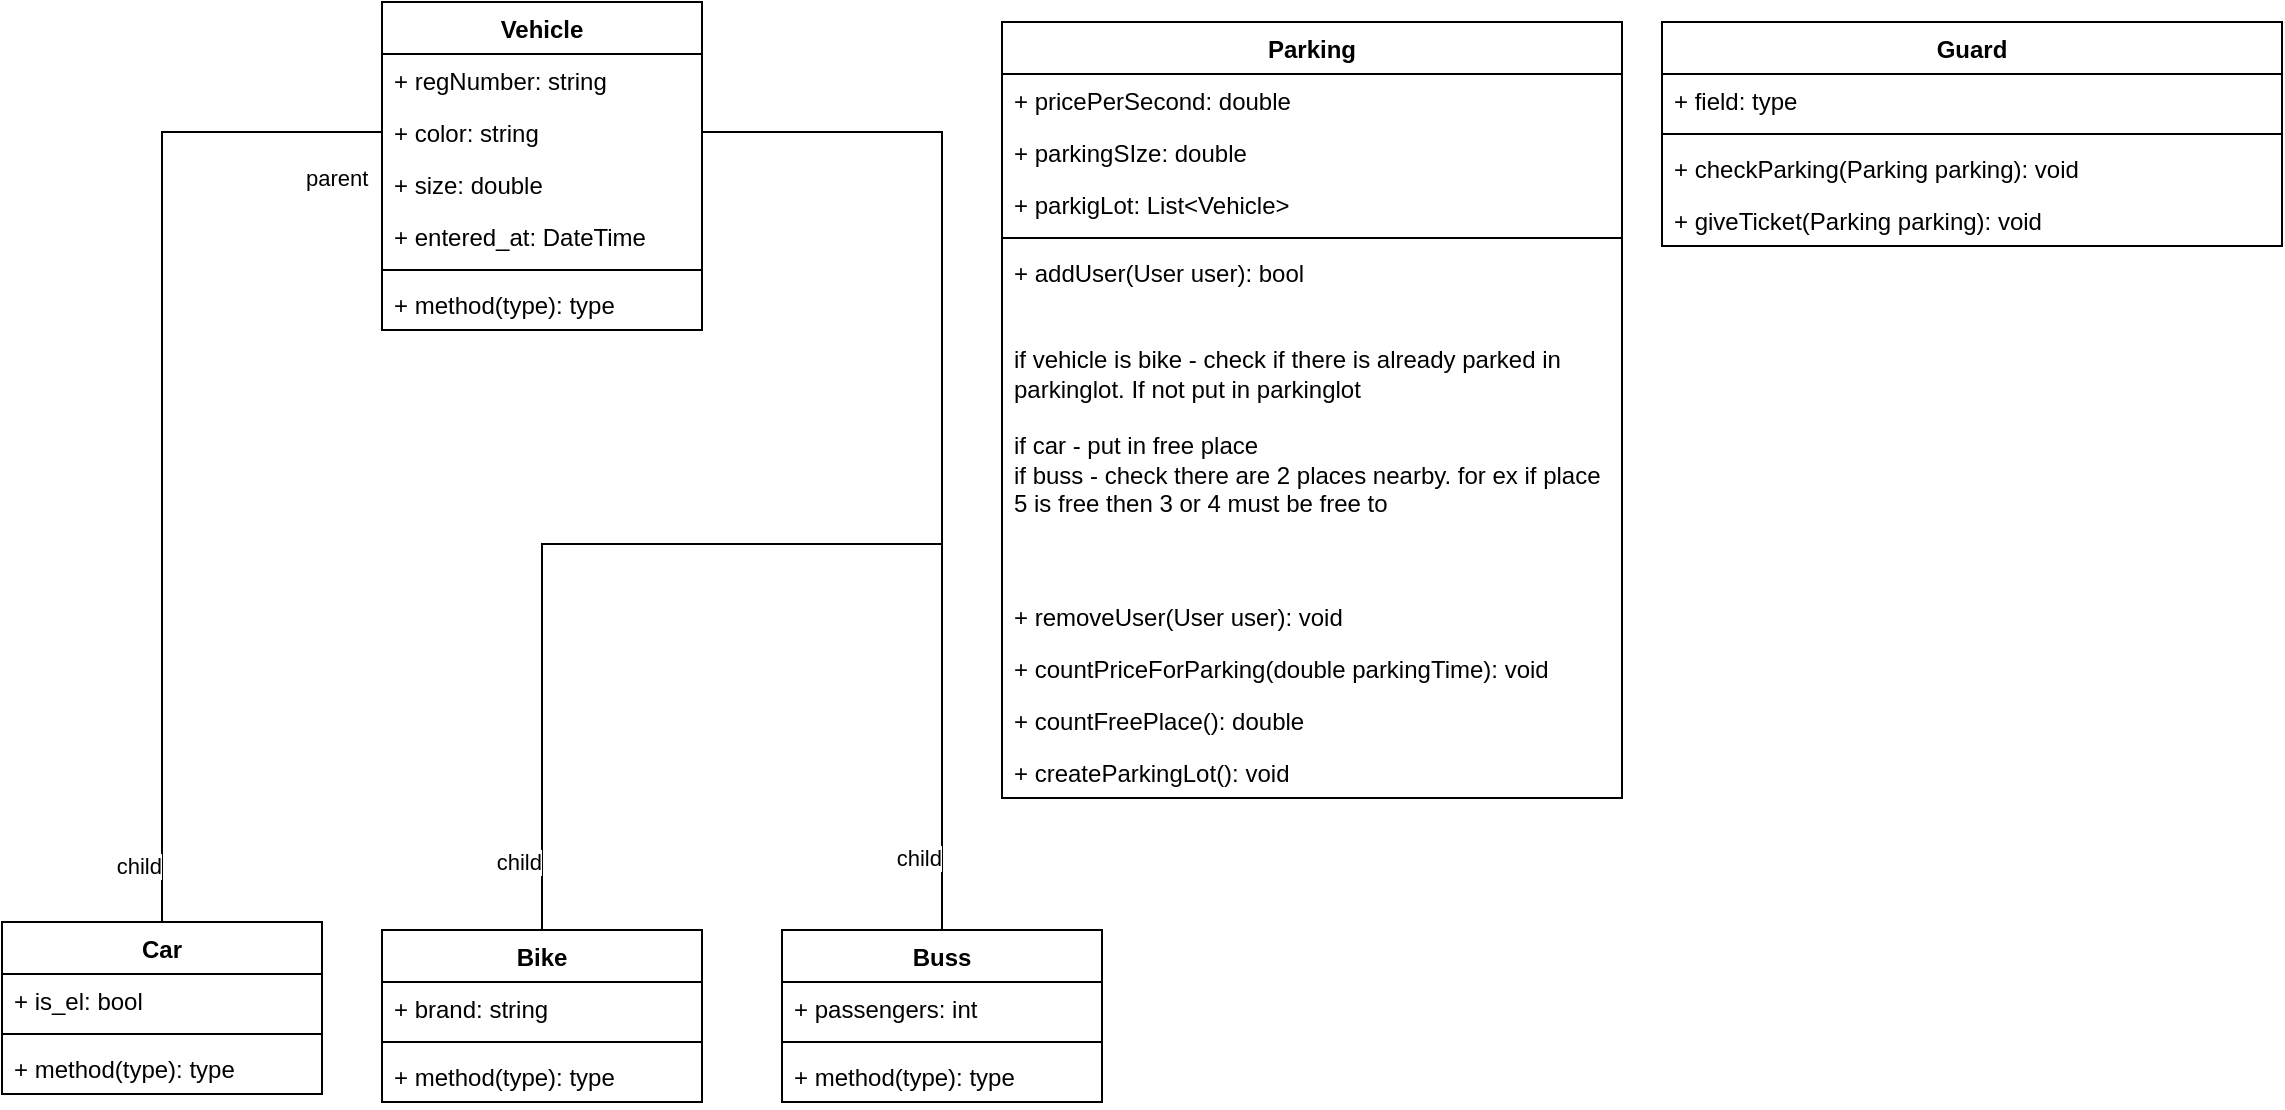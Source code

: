 <mxfile version="24.8.3">
  <diagram name="Page-1" id="d8_uXIcVJEX4v-GWLGfb">
    <mxGraphModel dx="1358" dy="744" grid="1" gridSize="10" guides="1" tooltips="1" connect="1" arrows="1" fold="1" page="1" pageScale="1" pageWidth="850" pageHeight="1100" math="0" shadow="0">
      <root>
        <mxCell id="0" />
        <mxCell id="1" parent="0" />
        <mxCell id="TH2mGcFkLHiQyE80FXd0-1" value="Parking" style="swimlane;fontStyle=1;align=center;verticalAlign=top;childLayout=stackLayout;horizontal=1;startSize=26;horizontalStack=0;resizeParent=1;resizeParentMax=0;resizeLast=0;collapsible=1;marginBottom=0;whiteSpace=wrap;html=1;" parent="1" vertex="1">
          <mxGeometry x="780" y="10" width="310" height="388" as="geometry" />
        </mxCell>
        <mxCell id="TH2mGcFkLHiQyE80FXd0-22" value="+ pricePerSecond: double" style="text;strokeColor=none;fillColor=none;align=left;verticalAlign=top;spacingLeft=4;spacingRight=4;overflow=hidden;rotatable=0;points=[[0,0.5],[1,0.5]];portConstraint=eastwest;whiteSpace=wrap;html=1;" parent="TH2mGcFkLHiQyE80FXd0-1" vertex="1">
          <mxGeometry y="26" width="310" height="26" as="geometry" />
        </mxCell>
        <mxCell id="TH2mGcFkLHiQyE80FXd0-24" value="+ parkingSIze: double" style="text;strokeColor=none;fillColor=none;align=left;verticalAlign=top;spacingLeft=4;spacingRight=4;overflow=hidden;rotatable=0;points=[[0,0.5],[1,0.5]];portConstraint=eastwest;whiteSpace=wrap;html=1;" parent="TH2mGcFkLHiQyE80FXd0-1" vertex="1">
          <mxGeometry y="52" width="310" height="26" as="geometry" />
        </mxCell>
        <mxCell id="TH2mGcFkLHiQyE80FXd0-2" value="+ parkigLot: List&amp;lt;Vehicle&amp;gt;" style="text;strokeColor=none;fillColor=none;align=left;verticalAlign=top;spacingLeft=4;spacingRight=4;overflow=hidden;rotatable=0;points=[[0,0.5],[1,0.5]];portConstraint=eastwest;whiteSpace=wrap;html=1;" parent="TH2mGcFkLHiQyE80FXd0-1" vertex="1">
          <mxGeometry y="78" width="310" height="26" as="geometry" />
        </mxCell>
        <mxCell id="TH2mGcFkLHiQyE80FXd0-3" value="" style="line;strokeWidth=1;fillColor=none;align=left;verticalAlign=middle;spacingTop=-1;spacingLeft=3;spacingRight=3;rotatable=0;labelPosition=right;points=[];portConstraint=eastwest;strokeColor=inherit;" parent="TH2mGcFkLHiQyE80FXd0-1" vertex="1">
          <mxGeometry y="104" width="310" height="8" as="geometry" />
        </mxCell>
        <mxCell id="TH2mGcFkLHiQyE80FXd0-25" value="+ addUser(User user): bool&lt;div&gt;&lt;span style=&quot;white-space: pre;&quot;&gt;&#x9;&lt;/span&gt;&lt;br&gt;&lt;/div&gt;&lt;div&gt;&lt;br&gt;&lt;/div&gt;&lt;div&gt;if vehicle is bike - check if there is already parked in parkinglot. If not put in parkinglot&lt;br&gt;&lt;br&gt;if car - put in free place&lt;/div&gt;&lt;div&gt;if buss - check there are 2 places nearby. for ex if place 5 is free then 3 or 4 must be free to&lt;/div&gt;" style="text;strokeColor=none;fillColor=none;align=left;verticalAlign=top;spacingLeft=4;spacingRight=4;overflow=hidden;rotatable=0;points=[[0,0.5],[1,0.5]];portConstraint=eastwest;whiteSpace=wrap;html=1;" parent="TH2mGcFkLHiQyE80FXd0-1" vertex="1">
          <mxGeometry y="112" width="310" height="172" as="geometry" />
        </mxCell>
        <mxCell id="TH2mGcFkLHiQyE80FXd0-26" value="+ removeUser(User user): void&lt;span style=&quot;white-space: pre;&quot;&gt;&#x9;&lt;/span&gt;" style="text;strokeColor=none;fillColor=none;align=left;verticalAlign=top;spacingLeft=4;spacingRight=4;overflow=hidden;rotatable=0;points=[[0,0.5],[1,0.5]];portConstraint=eastwest;whiteSpace=wrap;html=1;" parent="TH2mGcFkLHiQyE80FXd0-1" vertex="1">
          <mxGeometry y="284" width="310" height="26" as="geometry" />
        </mxCell>
        <mxCell id="TH2mGcFkLHiQyE80FXd0-27" value="+ countPriceForParking(double parkingTime): void" style="text;strokeColor=none;fillColor=none;align=left;verticalAlign=top;spacingLeft=4;spacingRight=4;overflow=hidden;rotatable=0;points=[[0,0.5],[1,0.5]];portConstraint=eastwest;whiteSpace=wrap;html=1;" parent="TH2mGcFkLHiQyE80FXd0-1" vertex="1">
          <mxGeometry y="310" width="310" height="26" as="geometry" />
        </mxCell>
        <mxCell id="TH2mGcFkLHiQyE80FXd0-4" value="+ countFreePlace(): double" style="text;strokeColor=none;fillColor=none;align=left;verticalAlign=top;spacingLeft=4;spacingRight=4;overflow=hidden;rotatable=0;points=[[0,0.5],[1,0.5]];portConstraint=eastwest;whiteSpace=wrap;html=1;" parent="TH2mGcFkLHiQyE80FXd0-1" vertex="1">
          <mxGeometry y="336" width="310" height="26" as="geometry" />
        </mxCell>
        <mxCell id="GgzzcIdYZUFU3YW-R92Y-6" value="+ createParkingLot(): void" style="text;strokeColor=none;fillColor=none;align=left;verticalAlign=top;spacingLeft=4;spacingRight=4;overflow=hidden;rotatable=0;points=[[0,0.5],[1,0.5]];portConstraint=eastwest;whiteSpace=wrap;html=1;" parent="TH2mGcFkLHiQyE80FXd0-1" vertex="1">
          <mxGeometry y="362" width="310" height="26" as="geometry" />
        </mxCell>
        <mxCell id="TH2mGcFkLHiQyE80FXd0-5" value="Guard" style="swimlane;fontStyle=1;align=center;verticalAlign=top;childLayout=stackLayout;horizontal=1;startSize=26;horizontalStack=0;resizeParent=1;resizeParentMax=0;resizeLast=0;collapsible=1;marginBottom=0;whiteSpace=wrap;html=1;" parent="1" vertex="1">
          <mxGeometry x="1110" y="10" width="310" height="112" as="geometry" />
        </mxCell>
        <mxCell id="TH2mGcFkLHiQyE80FXd0-6" value="+ field: type" style="text;strokeColor=none;fillColor=none;align=left;verticalAlign=top;spacingLeft=4;spacingRight=4;overflow=hidden;rotatable=0;points=[[0,0.5],[1,0.5]];portConstraint=eastwest;whiteSpace=wrap;html=1;" parent="TH2mGcFkLHiQyE80FXd0-5" vertex="1">
          <mxGeometry y="26" width="310" height="26" as="geometry" />
        </mxCell>
        <mxCell id="TH2mGcFkLHiQyE80FXd0-7" value="" style="line;strokeWidth=1;fillColor=none;align=left;verticalAlign=middle;spacingTop=-1;spacingLeft=3;spacingRight=3;rotatable=0;labelPosition=right;points=[];portConstraint=eastwest;strokeColor=inherit;" parent="TH2mGcFkLHiQyE80FXd0-5" vertex="1">
          <mxGeometry y="52" width="310" height="8" as="geometry" />
        </mxCell>
        <mxCell id="TH2mGcFkLHiQyE80FXd0-8" value="+ checkParking(Parking parking): void" style="text;strokeColor=none;fillColor=none;align=left;verticalAlign=top;spacingLeft=4;spacingRight=4;overflow=hidden;rotatable=0;points=[[0,0.5],[1,0.5]];portConstraint=eastwest;whiteSpace=wrap;html=1;" parent="TH2mGcFkLHiQyE80FXd0-5" vertex="1">
          <mxGeometry y="60" width="310" height="26" as="geometry" />
        </mxCell>
        <mxCell id="GgzzcIdYZUFU3YW-R92Y-1" value="+ giveTicket(Parking parking): void" style="text;strokeColor=none;fillColor=none;align=left;verticalAlign=top;spacingLeft=4;spacingRight=4;overflow=hidden;rotatable=0;points=[[0,0.5],[1,0.5]];portConstraint=eastwest;whiteSpace=wrap;html=1;" parent="TH2mGcFkLHiQyE80FXd0-5" vertex="1">
          <mxGeometry y="86" width="310" height="26" as="geometry" />
        </mxCell>
        <mxCell id="TH2mGcFkLHiQyE80FXd0-13" value="Vehicle" style="swimlane;fontStyle=1;align=center;verticalAlign=top;childLayout=stackLayout;horizontal=1;startSize=26;horizontalStack=0;resizeParent=1;resizeParentMax=0;resizeLast=0;collapsible=1;marginBottom=0;whiteSpace=wrap;html=1;" parent="1" vertex="1">
          <mxGeometry x="470" width="160" height="164" as="geometry" />
        </mxCell>
        <mxCell id="TH2mGcFkLHiQyE80FXd0-32" value="+ regNumber: string" style="text;strokeColor=none;fillColor=none;align=left;verticalAlign=top;spacingLeft=4;spacingRight=4;overflow=hidden;rotatable=0;points=[[0,0.5],[1,0.5]];portConstraint=eastwest;whiteSpace=wrap;html=1;" parent="TH2mGcFkLHiQyE80FXd0-13" vertex="1">
          <mxGeometry y="26" width="160" height="26" as="geometry" />
        </mxCell>
        <mxCell id="TH2mGcFkLHiQyE80FXd0-33" value="+ color: string" style="text;strokeColor=none;fillColor=none;align=left;verticalAlign=top;spacingLeft=4;spacingRight=4;overflow=hidden;rotatable=0;points=[[0,0.5],[1,0.5]];portConstraint=eastwest;whiteSpace=wrap;html=1;" parent="TH2mGcFkLHiQyE80FXd0-13" vertex="1">
          <mxGeometry y="52" width="160" height="26" as="geometry" />
        </mxCell>
        <mxCell id="TH2mGcFkLHiQyE80FXd0-14" value="+ size: double" style="text;strokeColor=none;fillColor=none;align=left;verticalAlign=top;spacingLeft=4;spacingRight=4;overflow=hidden;rotatable=0;points=[[0,0.5],[1,0.5]];portConstraint=eastwest;whiteSpace=wrap;html=1;" parent="TH2mGcFkLHiQyE80FXd0-13" vertex="1">
          <mxGeometry y="78" width="160" height="26" as="geometry" />
        </mxCell>
        <mxCell id="TH2mGcFkLHiQyE80FXd0-19" value="+ entered_at: DateTime" style="text;strokeColor=none;fillColor=none;align=left;verticalAlign=top;spacingLeft=4;spacingRight=4;overflow=hidden;rotatable=0;points=[[0,0.5],[1,0.5]];portConstraint=eastwest;whiteSpace=wrap;html=1;" parent="TH2mGcFkLHiQyE80FXd0-13" vertex="1">
          <mxGeometry y="104" width="160" height="26" as="geometry" />
        </mxCell>
        <mxCell id="TH2mGcFkLHiQyE80FXd0-15" value="" style="line;strokeWidth=1;fillColor=none;align=left;verticalAlign=middle;spacingTop=-1;spacingLeft=3;spacingRight=3;rotatable=0;labelPosition=right;points=[];portConstraint=eastwest;strokeColor=inherit;" parent="TH2mGcFkLHiQyE80FXd0-13" vertex="1">
          <mxGeometry y="130" width="160" height="8" as="geometry" />
        </mxCell>
        <mxCell id="TH2mGcFkLHiQyE80FXd0-16" value="+ method(type): type" style="text;strokeColor=none;fillColor=none;align=left;verticalAlign=top;spacingLeft=4;spacingRight=4;overflow=hidden;rotatable=0;points=[[0,0.5],[1,0.5]];portConstraint=eastwest;whiteSpace=wrap;html=1;" parent="TH2mGcFkLHiQyE80FXd0-13" vertex="1">
          <mxGeometry y="138" width="160" height="26" as="geometry" />
        </mxCell>
        <mxCell id="TH2mGcFkLHiQyE80FXd0-28" value="Car" style="swimlane;fontStyle=1;align=center;verticalAlign=top;childLayout=stackLayout;horizontal=1;startSize=26;horizontalStack=0;resizeParent=1;resizeParentMax=0;resizeLast=0;collapsible=1;marginBottom=0;whiteSpace=wrap;html=1;" parent="1" vertex="1">
          <mxGeometry x="280" y="460" width="160" height="86" as="geometry" />
        </mxCell>
        <mxCell id="TH2mGcFkLHiQyE80FXd0-29" value="+ is_el: bool" style="text;strokeColor=none;fillColor=none;align=left;verticalAlign=top;spacingLeft=4;spacingRight=4;overflow=hidden;rotatable=0;points=[[0,0.5],[1,0.5]];portConstraint=eastwest;whiteSpace=wrap;html=1;" parent="TH2mGcFkLHiQyE80FXd0-28" vertex="1">
          <mxGeometry y="26" width="160" height="26" as="geometry" />
        </mxCell>
        <mxCell id="TH2mGcFkLHiQyE80FXd0-30" value="" style="line;strokeWidth=1;fillColor=none;align=left;verticalAlign=middle;spacingTop=-1;spacingLeft=3;spacingRight=3;rotatable=0;labelPosition=right;points=[];portConstraint=eastwest;strokeColor=inherit;" parent="TH2mGcFkLHiQyE80FXd0-28" vertex="1">
          <mxGeometry y="52" width="160" height="8" as="geometry" />
        </mxCell>
        <mxCell id="TH2mGcFkLHiQyE80FXd0-31" value="+ method(type): type" style="text;strokeColor=none;fillColor=none;align=left;verticalAlign=top;spacingLeft=4;spacingRight=4;overflow=hidden;rotatable=0;points=[[0,0.5],[1,0.5]];portConstraint=eastwest;whiteSpace=wrap;html=1;" parent="TH2mGcFkLHiQyE80FXd0-28" vertex="1">
          <mxGeometry y="60" width="160" height="26" as="geometry" />
        </mxCell>
        <mxCell id="TH2mGcFkLHiQyE80FXd0-42" value="Bike" style="swimlane;fontStyle=1;align=center;verticalAlign=top;childLayout=stackLayout;horizontal=1;startSize=26;horizontalStack=0;resizeParent=1;resizeParentMax=0;resizeLast=0;collapsible=1;marginBottom=0;whiteSpace=wrap;html=1;" parent="1" vertex="1">
          <mxGeometry x="470" y="464" width="160" height="86" as="geometry" />
        </mxCell>
        <mxCell id="TH2mGcFkLHiQyE80FXd0-43" value="+ brand: string" style="text;strokeColor=none;fillColor=none;align=left;verticalAlign=top;spacingLeft=4;spacingRight=4;overflow=hidden;rotatable=0;points=[[0,0.5],[1,0.5]];portConstraint=eastwest;whiteSpace=wrap;html=1;" parent="TH2mGcFkLHiQyE80FXd0-42" vertex="1">
          <mxGeometry y="26" width="160" height="26" as="geometry" />
        </mxCell>
        <mxCell id="TH2mGcFkLHiQyE80FXd0-44" value="" style="line;strokeWidth=1;fillColor=none;align=left;verticalAlign=middle;spacingTop=-1;spacingLeft=3;spacingRight=3;rotatable=0;labelPosition=right;points=[];portConstraint=eastwest;strokeColor=inherit;" parent="TH2mGcFkLHiQyE80FXd0-42" vertex="1">
          <mxGeometry y="52" width="160" height="8" as="geometry" />
        </mxCell>
        <mxCell id="TH2mGcFkLHiQyE80FXd0-45" value="+ method(type): type" style="text;strokeColor=none;fillColor=none;align=left;verticalAlign=top;spacingLeft=4;spacingRight=4;overflow=hidden;rotatable=0;points=[[0,0.5],[1,0.5]];portConstraint=eastwest;whiteSpace=wrap;html=1;" parent="TH2mGcFkLHiQyE80FXd0-42" vertex="1">
          <mxGeometry y="60" width="160" height="26" as="geometry" />
        </mxCell>
        <mxCell id="TH2mGcFkLHiQyE80FXd0-50" value="Buss" style="swimlane;fontStyle=1;align=center;verticalAlign=top;childLayout=stackLayout;horizontal=1;startSize=26;horizontalStack=0;resizeParent=1;resizeParentMax=0;resizeLast=0;collapsible=1;marginBottom=0;whiteSpace=wrap;html=1;" parent="1" vertex="1">
          <mxGeometry x="670" y="464" width="160" height="86" as="geometry" />
        </mxCell>
        <mxCell id="TH2mGcFkLHiQyE80FXd0-51" value="+ passengers: int" style="text;strokeColor=none;fillColor=none;align=left;verticalAlign=top;spacingLeft=4;spacingRight=4;overflow=hidden;rotatable=0;points=[[0,0.5],[1,0.5]];portConstraint=eastwest;whiteSpace=wrap;html=1;" parent="TH2mGcFkLHiQyE80FXd0-50" vertex="1">
          <mxGeometry y="26" width="160" height="26" as="geometry" />
        </mxCell>
        <mxCell id="TH2mGcFkLHiQyE80FXd0-52" value="" style="line;strokeWidth=1;fillColor=none;align=left;verticalAlign=middle;spacingTop=-1;spacingLeft=3;spacingRight=3;rotatable=0;labelPosition=right;points=[];portConstraint=eastwest;strokeColor=inherit;" parent="TH2mGcFkLHiQyE80FXd0-50" vertex="1">
          <mxGeometry y="52" width="160" height="8" as="geometry" />
        </mxCell>
        <mxCell id="TH2mGcFkLHiQyE80FXd0-53" value="+ method(type): type" style="text;strokeColor=none;fillColor=none;align=left;verticalAlign=top;spacingLeft=4;spacingRight=4;overflow=hidden;rotatable=0;points=[[0,0.5],[1,0.5]];portConstraint=eastwest;whiteSpace=wrap;html=1;" parent="TH2mGcFkLHiQyE80FXd0-50" vertex="1">
          <mxGeometry y="60" width="160" height="26" as="geometry" />
        </mxCell>
        <mxCell id="TH2mGcFkLHiQyE80FXd0-54" value="" style="endArrow=none;html=1;edgeStyle=orthogonalEdgeStyle;rounded=0;exitX=0;exitY=0.5;exitDx=0;exitDy=0;entryX=0.5;entryY=0;entryDx=0;entryDy=0;" parent="1" source="TH2mGcFkLHiQyE80FXd0-33" target="TH2mGcFkLHiQyE80FXd0-28" edge="1">
          <mxGeometry relative="1" as="geometry">
            <mxPoint x="570" y="360" as="sourcePoint" />
            <mxPoint x="730" y="360" as="targetPoint" />
          </mxGeometry>
        </mxCell>
        <mxCell id="TH2mGcFkLHiQyE80FXd0-55" value="parent" style="edgeLabel;resizable=0;html=1;align=left;verticalAlign=bottom;" parent="TH2mGcFkLHiQyE80FXd0-54" connectable="0" vertex="1">
          <mxGeometry x="-1" relative="1" as="geometry">
            <mxPoint x="-40" y="31" as="offset" />
          </mxGeometry>
        </mxCell>
        <mxCell id="TH2mGcFkLHiQyE80FXd0-56" value="child" style="edgeLabel;resizable=0;html=1;align=right;verticalAlign=bottom;" parent="TH2mGcFkLHiQyE80FXd0-54" connectable="0" vertex="1">
          <mxGeometry x="1" relative="1" as="geometry">
            <mxPoint y="-20" as="offset" />
          </mxGeometry>
        </mxCell>
        <mxCell id="TH2mGcFkLHiQyE80FXd0-57" value="" style="endArrow=none;html=1;edgeStyle=orthogonalEdgeStyle;rounded=0;exitX=1;exitY=0.5;exitDx=0;exitDy=0;entryX=0.5;entryY=0;entryDx=0;entryDy=0;" parent="1" source="TH2mGcFkLHiQyE80FXd0-33" target="TH2mGcFkLHiQyE80FXd0-42" edge="1">
          <mxGeometry relative="1" as="geometry">
            <mxPoint x="670" y="410" as="sourcePoint" />
            <mxPoint x="830" y="410" as="targetPoint" />
            <Array as="points">
              <mxPoint x="750" y="65" />
              <mxPoint x="750" y="271" />
              <mxPoint x="550" y="271" />
            </Array>
          </mxGeometry>
        </mxCell>
        <mxCell id="TH2mGcFkLHiQyE80FXd0-59" value="child" style="edgeLabel;resizable=0;html=1;align=right;verticalAlign=bottom;" parent="TH2mGcFkLHiQyE80FXd0-57" connectable="0" vertex="1">
          <mxGeometry x="1" relative="1" as="geometry">
            <mxPoint y="-26" as="offset" />
          </mxGeometry>
        </mxCell>
        <mxCell id="TH2mGcFkLHiQyE80FXd0-60" value="" style="endArrow=none;html=1;edgeStyle=orthogonalEdgeStyle;rounded=0;exitX=1;exitY=0.5;exitDx=0;exitDy=0;entryX=0.5;entryY=0;entryDx=0;entryDy=0;" parent="1" source="TH2mGcFkLHiQyE80FXd0-33" target="TH2mGcFkLHiQyE80FXd0-50" edge="1">
          <mxGeometry relative="1" as="geometry">
            <mxPoint x="670" y="410" as="sourcePoint" />
            <mxPoint x="830" y="410" as="targetPoint" />
          </mxGeometry>
        </mxCell>
        <mxCell id="TH2mGcFkLHiQyE80FXd0-62" value="child" style="edgeLabel;resizable=0;html=1;align=right;verticalAlign=bottom;" parent="TH2mGcFkLHiQyE80FXd0-60" connectable="0" vertex="1">
          <mxGeometry x="1" relative="1" as="geometry">
            <mxPoint y="-28" as="offset" />
          </mxGeometry>
        </mxCell>
      </root>
    </mxGraphModel>
  </diagram>
</mxfile>
